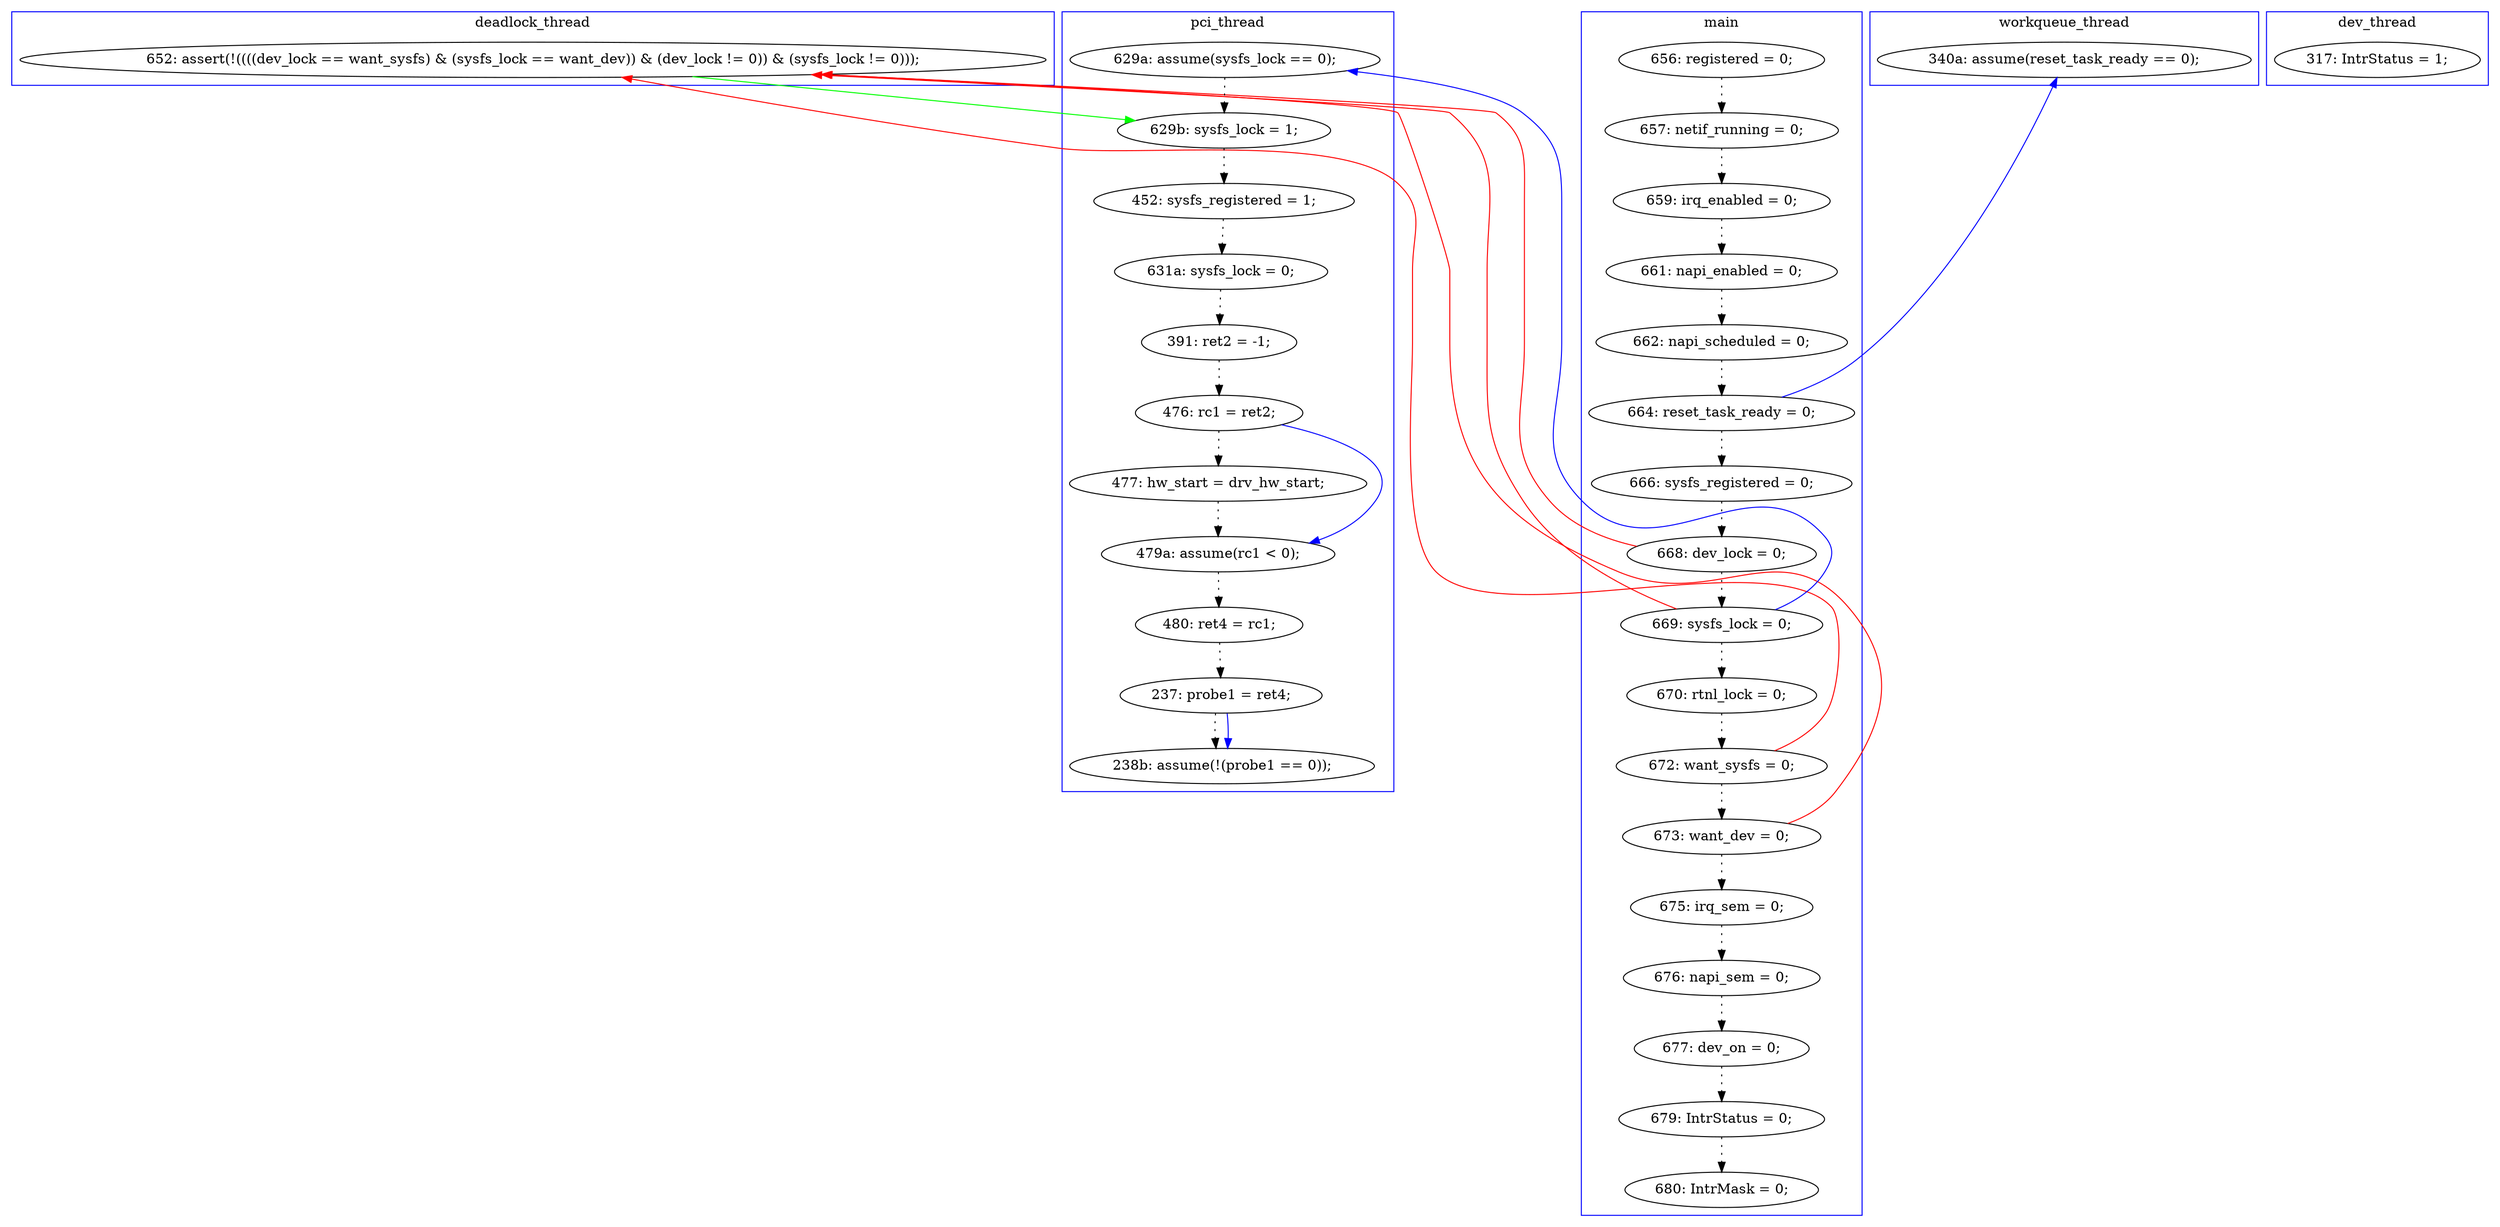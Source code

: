 digraph ProofObject {
	12 -> 45 [color = Red, constraint = false]
	77 -> 78 [style = dotted, color = black]
	61 -> 70 [style = dotted, color = black]
	78 -> 81 [style = dotted, color = black]
	50 -> 54 [style = dotted, color = black]
	74 -> 76 [style = dotted, color = black]
	15 -> 16 [style = dotted, color = black]
	12 -> 13 [style = dotted, color = black]
	14 -> 15 [style = dotted, color = black]
	11 -> 12 [style = dotted, color = black]
	10 -> 45 [color = Red, constraint = false]
	71 -> 76 [color = Blue, constraint = false]
	2 -> 3 [style = dotted, color = black]
	8 -> 9 [style = dotted, color = black]
	6 -> 7 [style = dotted, color = black]
	78 -> 81 [color = Blue, constraint = false]
	54 -> 61 [style = dotted, color = black]
	76 -> 77 [style = dotted, color = black]
	16 -> 17 [style = dotted, color = black]
	5 -> 6 [style = dotted, color = black]
	13 -> 14 [style = dotted, color = black]
	17 -> 18 [style = dotted, color = black]
	9 -> 45 [color = Red, constraint = false]
	70 -> 71 [style = dotted, color = black]
	49 -> 50 [style = dotted, color = black]
	10 -> 11 [style = dotted, color = black]
	45 -> 50 [color = Green, constraint = false]
	13 -> 45 [color = Red, constraint = false]
	10 -> 49 [color = Blue, constraint = false]
	9 -> 10 [style = dotted, color = black]
	4 -> 5 [style = dotted, color = black]
	7 -> 8 [style = dotted, color = black]
	3 -> 4 [style = dotted, color = black]
	71 -> 74 [style = dotted, color = black]
	7 -> 42 [color = Blue, constraint = false]
	subgraph cluster7 {
		label = dev_thread
		color = blue
		62  [label = "317: IntrStatus = 1;"]
	}
	subgraph cluster5 {
		label = workqueue_thread
		color = blue
		42  [label = "340a: assume(reset_task_ready == 0);"]
	}
	subgraph cluster1 {
		label = pci_thread
		color = blue
		76  [label = "479a: assume(rc1 < 0);"]
		61  [label = "631a: sysfs_lock = 0;"]
		77  [label = "480: ret4 = rc1;"]
		54  [label = "452: sysfs_registered = 1;"]
		78  [label = "237: probe1 = ret4;"]
		74  [label = "477: hw_start = drv_hw_start;"]
		70  [label = "391: ret2 = -1;"]
		50  [label = "629b: sysfs_lock = 1;"]
		71  [label = "476: rc1 = ret2;"]
		81  [label = "238b: assume(!(probe1 == 0));"]
		49  [label = "629a: assume(sysfs_lock == 0);"]
	}
	subgraph cluster8 {
		label = deadlock_thread
		color = blue
		45  [label = "652: assert(!((((dev_lock == want_sysfs) & (sysfs_lock == want_dev)) & (dev_lock != 0)) & (sysfs_lock != 0)));"]
	}
	subgraph cluster0 {
		label = main
		color = blue
		3  [label = "657: netif_running = 0;"]
		12  [label = "672: want_sysfs = 0;"]
		5  [label = "661: napi_enabled = 0;"]
		10  [label = "669: sysfs_lock = 0;"]
		18  [label = "680: IntrMask = 0;"]
		14  [label = "675: irq_sem = 0;"]
		8  [label = "666: sysfs_registered = 0;"]
		17  [label = "679: IntrStatus = 0;"]
		11  [label = "670: rtnl_lock = 0;"]
		13  [label = "673: want_dev = 0;"]
		6  [label = "662: napi_scheduled = 0;"]
		7  [label = "664: reset_task_ready = 0;"]
		4  [label = "659: irq_enabled = 0;"]
		9  [label = "668: dev_lock = 0;"]
		2  [label = "656: registered = 0;"]
		15  [label = "676: napi_sem = 0;"]
		16  [label = "677: dev_on = 0;"]
	}
}